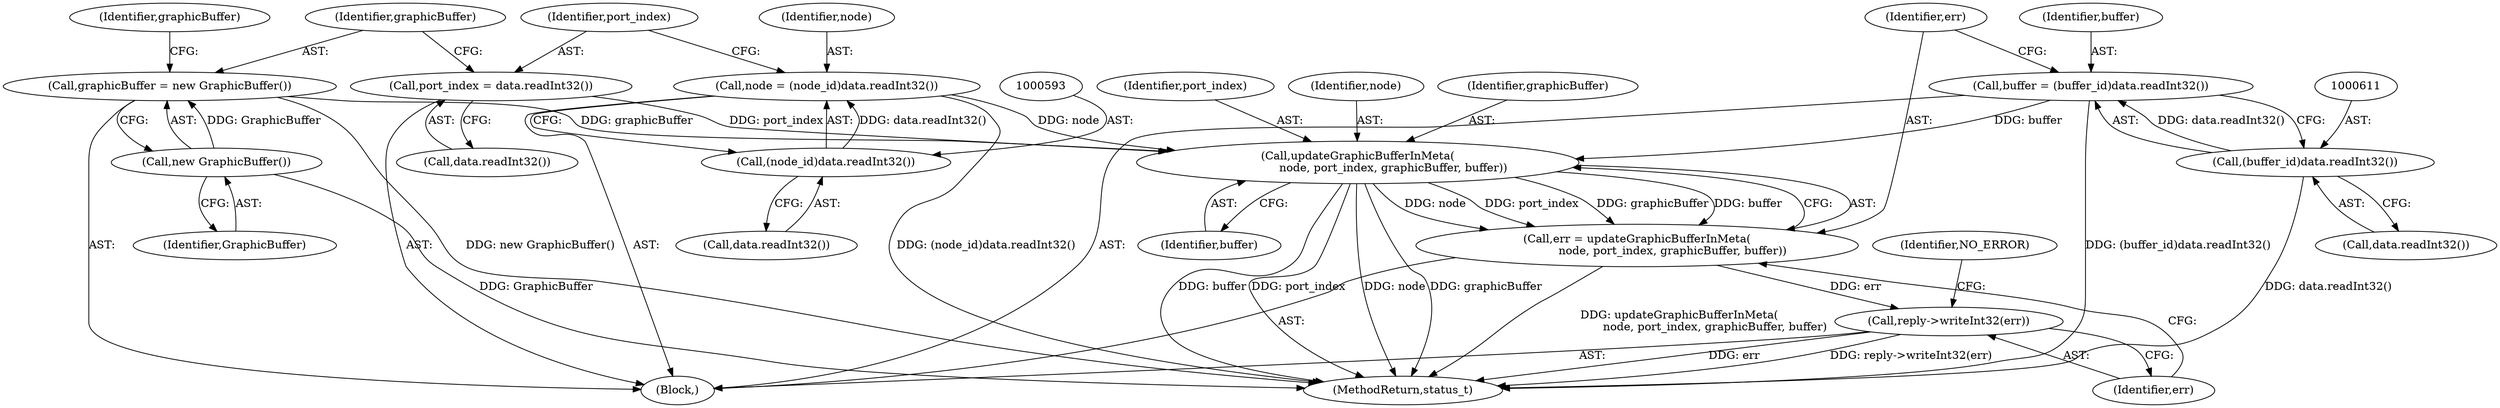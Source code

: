 digraph "0_Android_8d87321b704cb3f88e8cae668937d001fd63d5e3@API" {
"1000616" [label="(Call,updateGraphicBufferInMeta(\n                    node, port_index, graphicBuffer, buffer))"];
"1000590" [label="(Call,node = (node_id)data.readInt32())"];
"1000592" [label="(Call,(node_id)data.readInt32())"];
"1000596" [label="(Call,port_index = data.readInt32())"];
"1000600" [label="(Call,graphicBuffer = new GraphicBuffer())"];
"1000602" [label="(Call,new GraphicBuffer())"];
"1000608" [label="(Call,buffer = (buffer_id)data.readInt32())"];
"1000610" [label="(Call,(buffer_id)data.readInt32())"];
"1000614" [label="(Call,err = updateGraphicBufferInMeta(\n                    node, port_index, graphicBuffer, buffer))"];
"1000621" [label="(Call,reply->writeInt32(err))"];
"1000621" [label="(Call,reply->writeInt32(err))"];
"1001207" [label="(MethodReturn,status_t)"];
"1000600" [label="(Call,graphicBuffer = new GraphicBuffer())"];
"1000584" [label="(Block,)"];
"1000598" [label="(Call,data.readInt32())"];
"1000615" [label="(Identifier,err)"];
"1000602" [label="(Call,new GraphicBuffer())"];
"1000617" [label="(Identifier,node)"];
"1000594" [label="(Call,data.readInt32())"];
"1000591" [label="(Identifier,node)"];
"1000601" [label="(Identifier,graphicBuffer)"];
"1000619" [label="(Identifier,graphicBuffer)"];
"1000597" [label="(Identifier,port_index)"];
"1000612" [label="(Call,data.readInt32())"];
"1000608" [label="(Call,buffer = (buffer_id)data.readInt32())"];
"1000603" [label="(Identifier,GraphicBuffer)"];
"1000622" [label="(Identifier,err)"];
"1000590" [label="(Call,node = (node_id)data.readInt32())"];
"1000606" [label="(Identifier,graphicBuffer)"];
"1000624" [label="(Identifier,NO_ERROR)"];
"1000596" [label="(Call,port_index = data.readInt32())"];
"1000616" [label="(Call,updateGraphicBufferInMeta(\n                    node, port_index, graphicBuffer, buffer))"];
"1000592" [label="(Call,(node_id)data.readInt32())"];
"1000618" [label="(Identifier,port_index)"];
"1000610" [label="(Call,(buffer_id)data.readInt32())"];
"1000609" [label="(Identifier,buffer)"];
"1000614" [label="(Call,err = updateGraphicBufferInMeta(\n                    node, port_index, graphicBuffer, buffer))"];
"1000620" [label="(Identifier,buffer)"];
"1000616" -> "1000614"  [label="AST: "];
"1000616" -> "1000620"  [label="CFG: "];
"1000617" -> "1000616"  [label="AST: "];
"1000618" -> "1000616"  [label="AST: "];
"1000619" -> "1000616"  [label="AST: "];
"1000620" -> "1000616"  [label="AST: "];
"1000614" -> "1000616"  [label="CFG: "];
"1000616" -> "1001207"  [label="DDG: port_index"];
"1000616" -> "1001207"  [label="DDG: node"];
"1000616" -> "1001207"  [label="DDG: graphicBuffer"];
"1000616" -> "1001207"  [label="DDG: buffer"];
"1000616" -> "1000614"  [label="DDG: node"];
"1000616" -> "1000614"  [label="DDG: port_index"];
"1000616" -> "1000614"  [label="DDG: graphicBuffer"];
"1000616" -> "1000614"  [label="DDG: buffer"];
"1000590" -> "1000616"  [label="DDG: node"];
"1000596" -> "1000616"  [label="DDG: port_index"];
"1000600" -> "1000616"  [label="DDG: graphicBuffer"];
"1000608" -> "1000616"  [label="DDG: buffer"];
"1000590" -> "1000584"  [label="AST: "];
"1000590" -> "1000592"  [label="CFG: "];
"1000591" -> "1000590"  [label="AST: "];
"1000592" -> "1000590"  [label="AST: "];
"1000597" -> "1000590"  [label="CFG: "];
"1000590" -> "1001207"  [label="DDG: (node_id)data.readInt32()"];
"1000592" -> "1000590"  [label="DDG: data.readInt32()"];
"1000592" -> "1000594"  [label="CFG: "];
"1000593" -> "1000592"  [label="AST: "];
"1000594" -> "1000592"  [label="AST: "];
"1000596" -> "1000584"  [label="AST: "];
"1000596" -> "1000598"  [label="CFG: "];
"1000597" -> "1000596"  [label="AST: "];
"1000598" -> "1000596"  [label="AST: "];
"1000601" -> "1000596"  [label="CFG: "];
"1000600" -> "1000584"  [label="AST: "];
"1000600" -> "1000602"  [label="CFG: "];
"1000601" -> "1000600"  [label="AST: "];
"1000602" -> "1000600"  [label="AST: "];
"1000606" -> "1000600"  [label="CFG: "];
"1000600" -> "1001207"  [label="DDG: new GraphicBuffer()"];
"1000602" -> "1000600"  [label="DDG: GraphicBuffer"];
"1000602" -> "1000603"  [label="CFG: "];
"1000603" -> "1000602"  [label="AST: "];
"1000602" -> "1001207"  [label="DDG: GraphicBuffer"];
"1000608" -> "1000584"  [label="AST: "];
"1000608" -> "1000610"  [label="CFG: "];
"1000609" -> "1000608"  [label="AST: "];
"1000610" -> "1000608"  [label="AST: "];
"1000615" -> "1000608"  [label="CFG: "];
"1000608" -> "1001207"  [label="DDG: (buffer_id)data.readInt32()"];
"1000610" -> "1000608"  [label="DDG: data.readInt32()"];
"1000610" -> "1000612"  [label="CFG: "];
"1000611" -> "1000610"  [label="AST: "];
"1000612" -> "1000610"  [label="AST: "];
"1000610" -> "1001207"  [label="DDG: data.readInt32()"];
"1000614" -> "1000584"  [label="AST: "];
"1000615" -> "1000614"  [label="AST: "];
"1000622" -> "1000614"  [label="CFG: "];
"1000614" -> "1001207"  [label="DDG: updateGraphicBufferInMeta(\n                    node, port_index, graphicBuffer, buffer)"];
"1000614" -> "1000621"  [label="DDG: err"];
"1000621" -> "1000584"  [label="AST: "];
"1000621" -> "1000622"  [label="CFG: "];
"1000622" -> "1000621"  [label="AST: "];
"1000624" -> "1000621"  [label="CFG: "];
"1000621" -> "1001207"  [label="DDG: err"];
"1000621" -> "1001207"  [label="DDG: reply->writeInt32(err)"];
}
